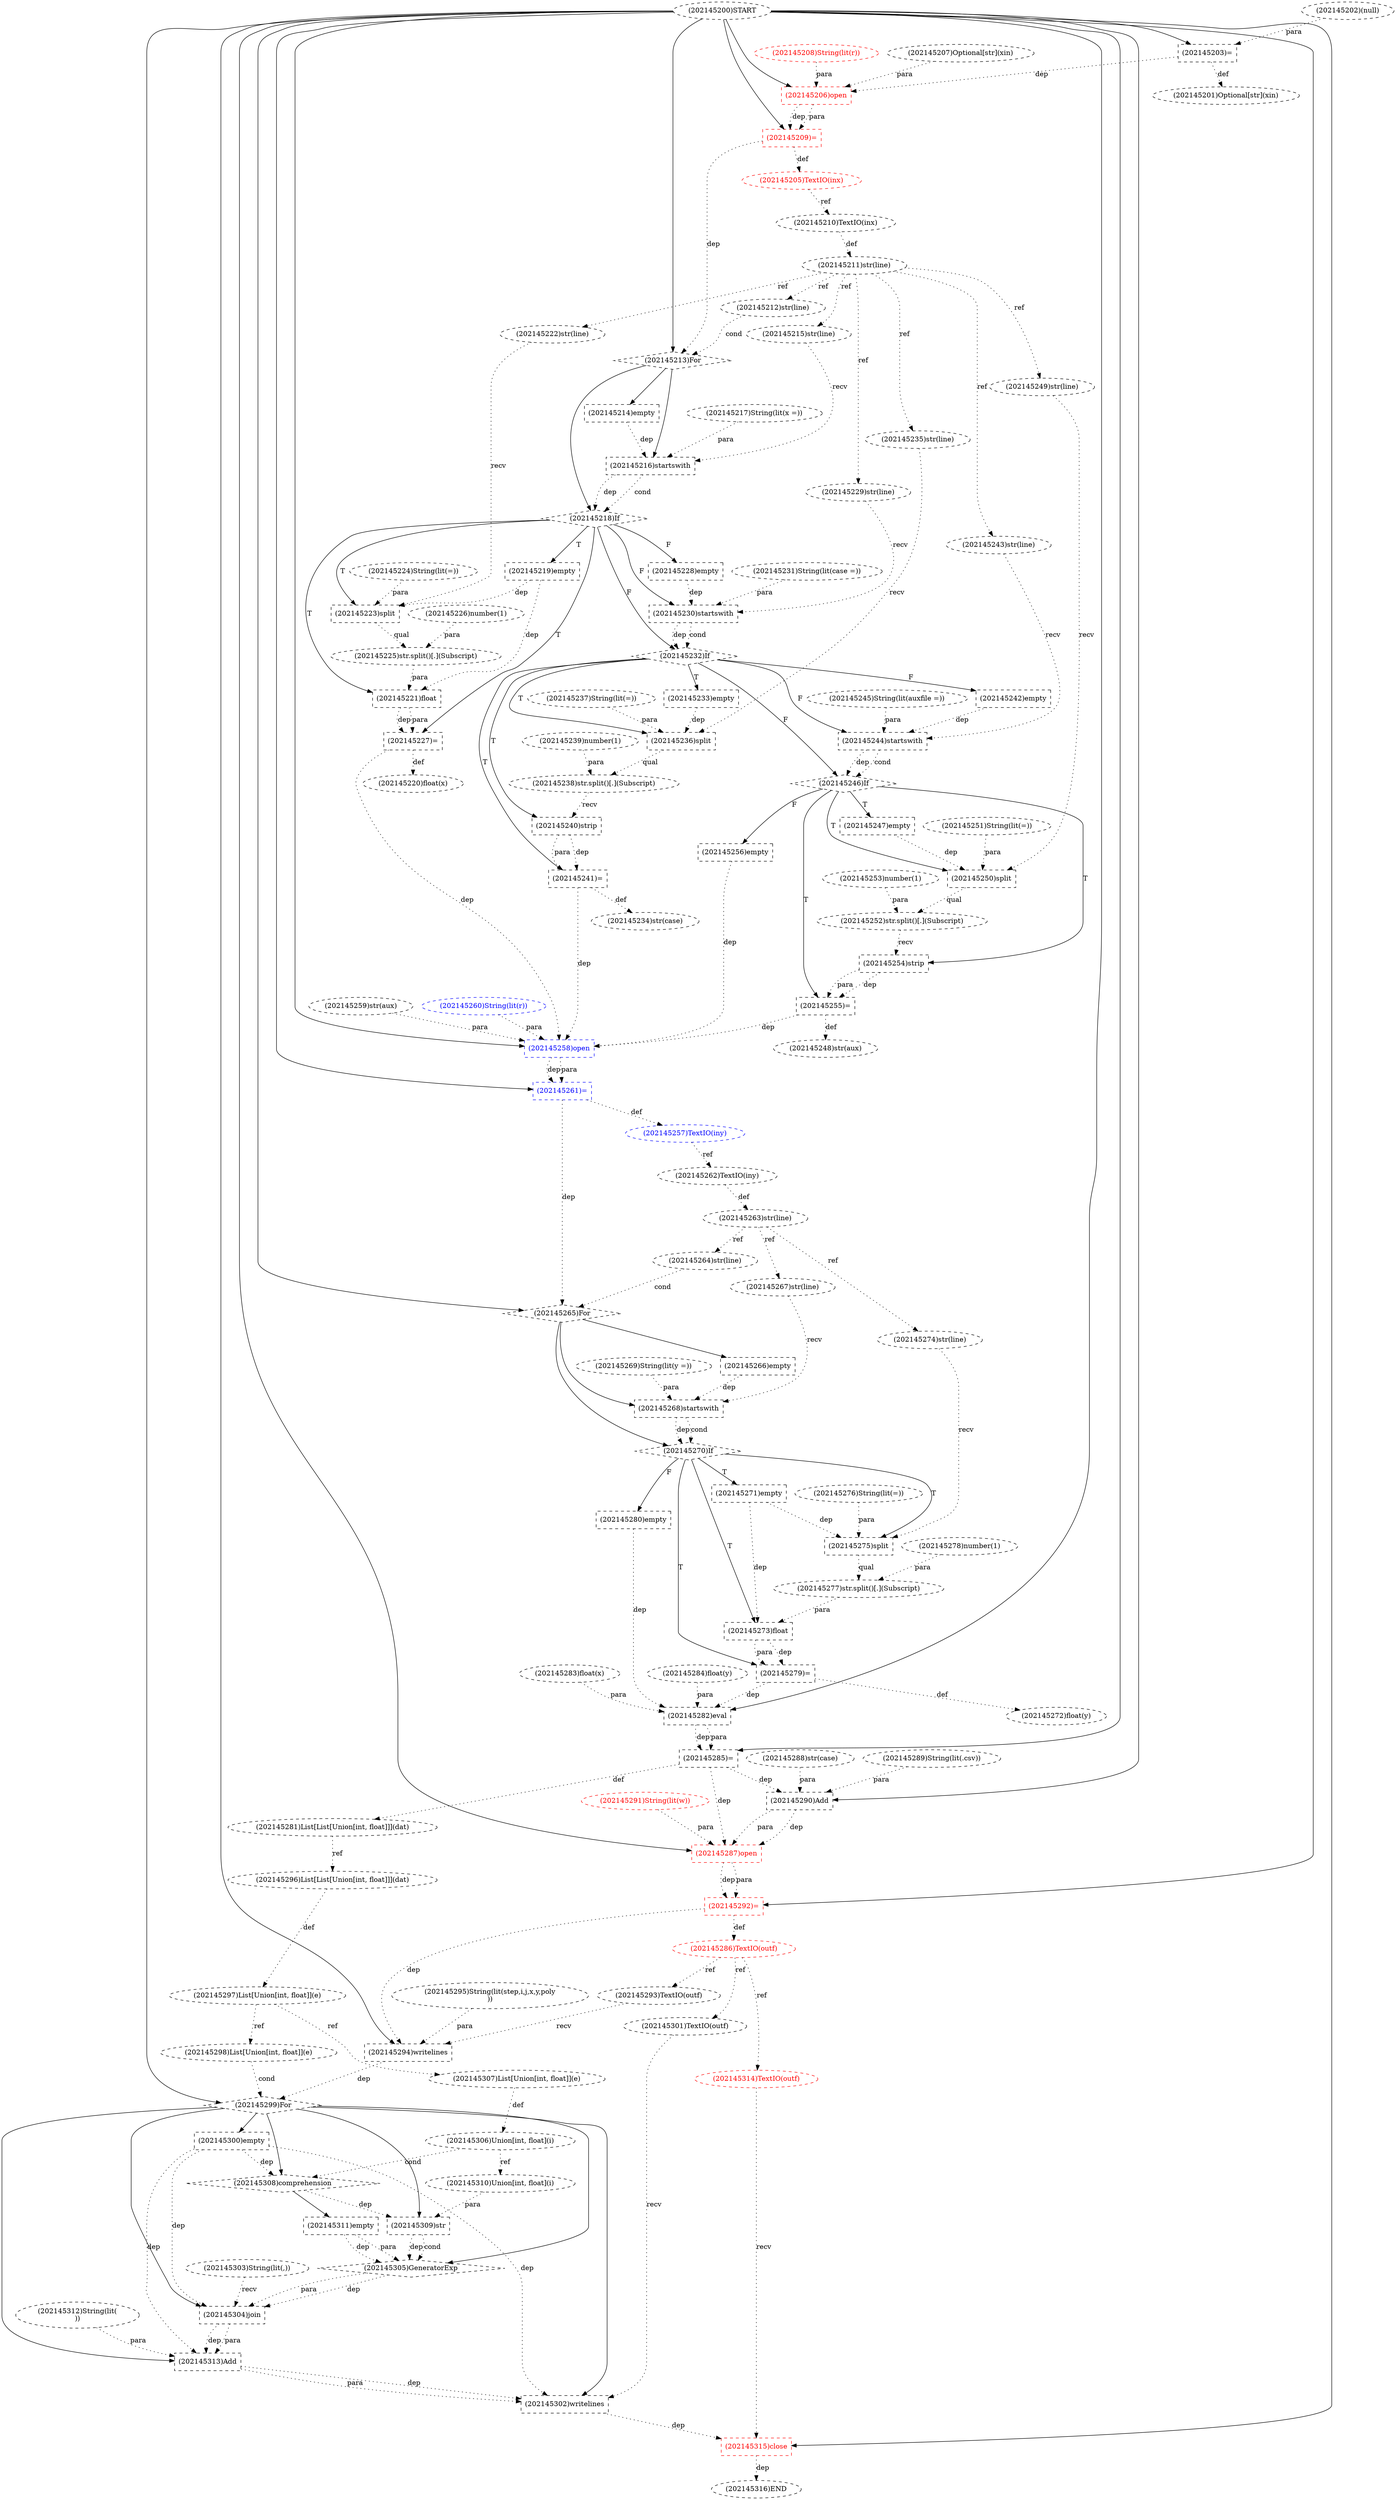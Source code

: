 digraph G {
1 [label="(202145241)=" shape=box style=dashed]
2 [label="(202145213)For" shape=diamond style=dashed]
3 [label="(202145286)TextIO(outf)" shape=ellipse style=dashed color=red fontcolor=red]
4 [label="(202145246)If" shape=diamond style=dashed]
5 [label="(202145217)String(lit(x =))" shape=ellipse style=dashed]
6 [label="(202145249)str(line)" shape=ellipse style=dashed]
7 [label="(202145266)empty" shape=box style=dashed]
8 [label="(202145292)=" shape=box style=dashed color=red fontcolor=red]
9 [label="(202145270)If" shape=diamond style=dashed]
10 [label="(202145258)open" shape=box style=dashed color=blue fontcolor=blue]
11 [label="(202145255)=" shape=box style=dashed]
12 [label="(202145308)comprehension" shape=diamond style=dashed]
13 [label="(202145275)split" shape=box style=dashed]
14 [label="(202145261)=" shape=box style=dashed color=blue fontcolor=blue]
15 [label="(202145299)For" shape=diamond style=dashed]
16 [label="(202145223)split" shape=box style=dashed]
17 [label="(202145276)String(lit(=))" shape=ellipse style=dashed]
18 [label="(202145225)str.split()[.](Subscript)" shape=ellipse style=dashed]
19 [label="(202145257)TextIO(iny)" shape=ellipse style=dashed color=blue fontcolor=blue]
20 [label="(202145277)str.split()[.](Subscript)" shape=ellipse style=dashed]
21 [label="(202145303)String(lit(,))" shape=ellipse style=dashed]
22 [label="(202145288)str(case)" shape=ellipse style=dashed]
23 [label="(202145248)str(aux)" shape=ellipse style=dashed]
24 [label="(202145267)str(line)" shape=ellipse style=dashed]
25 [label="(202145203)=" shape=box style=dashed]
26 [label="(202145307)List[Union[int, float]](e)" shape=ellipse style=dashed]
27 [label="(202145312)String(lit(
))" shape=ellipse style=dashed]
28 [label="(202145301)TextIO(outf)" shape=ellipse style=dashed]
29 [label="(202145291)String(lit(w))" shape=ellipse style=dashed color=red fontcolor=red]
30 [label="(202145250)split" shape=box style=dashed]
31 [label="(202145222)str(line)" shape=ellipse style=dashed]
32 [label="(202145264)str(line)" shape=ellipse style=dashed]
33 [label="(202145265)For" shape=diamond style=dashed]
34 [label="(202145290)Add" shape=box style=dashed]
35 [label="(202145279)=" shape=box style=dashed]
36 [label="(202145220)float(x)" shape=ellipse style=dashed]
37 [label="(202145289)String(lit(.csv))" shape=ellipse style=dashed]
38 [label="(202145316)END" style=dashed]
39 [label="(202145269)String(lit(y =))" shape=ellipse style=dashed]
40 [label="(202145305)GeneratorExp" shape=diamond style=dashed]
41 [label="(202145296)List[List[Union[int, float]]](dat)" shape=ellipse style=dashed]
42 [label="(202145205)TextIO(inx)" shape=ellipse style=dashed color=red fontcolor=red]
43 [label="(202145273)float" shape=box style=dashed]
44 [label="(202145294)writelines" shape=box style=dashed]
45 [label="(202145226)number(1)" shape=ellipse style=dashed]
46 [label="(202145314)TextIO(outf)" shape=ellipse style=dashed color=red fontcolor=red]
47 [label="(202145201)Optional[str](xin)" shape=ellipse style=dashed]
48 [label="(202145221)float" shape=box style=dashed]
49 [label="(202145219)empty" shape=box style=dashed]
50 [label="(202145310)Union[int, float](i)" shape=ellipse style=dashed]
51 [label="(202145214)empty" shape=box style=dashed]
52 [label="(202145215)str(line)" shape=ellipse style=dashed]
53 [label="(202145315)close" shape=box style=dashed color=red fontcolor=red]
54 [label="(202145311)empty" shape=box style=dashed]
55 [label="(202145253)number(1)" shape=ellipse style=dashed]
56 [label="(202145295)String(lit(step,i,j,x,y,poly
))" shape=ellipse style=dashed]
57 [label="(202145302)writelines" shape=box style=dashed]
58 [label="(202145235)str(line)" shape=ellipse style=dashed]
59 [label="(202145282)eval" shape=box style=dashed]
60 [label="(202145245)String(lit(auxfile =))" shape=ellipse style=dashed]
61 [label="(202145293)TextIO(outf)" shape=ellipse style=dashed]
62 [label="(202145304)join" shape=box style=dashed]
63 [label="(202145229)str(line)" shape=ellipse style=dashed]
64 [label="(202145280)empty" shape=box style=dashed]
65 [label="(202145285)=" shape=box style=dashed]
66 [label="(202145231)String(lit(case =))" shape=ellipse style=dashed]
67 [label="(202145233)empty" shape=box style=dashed]
68 [label="(202145298)List[Union[int, float]](e)" shape=ellipse style=dashed]
69 [label="(202145262)TextIO(iny)" shape=ellipse style=dashed]
70 [label="(202145251)String(lit(=))" shape=ellipse style=dashed]
71 [label="(202145271)empty" shape=box style=dashed]
72 [label="(202145272)float(y)" shape=ellipse style=dashed]
73 [label="(202145256)empty" shape=box style=dashed]
74 [label="(202145206)open" shape=box style=dashed color=red fontcolor=red]
75 [label="(202145224)String(lit(=))" shape=ellipse style=dashed]
76 [label="(202145284)float(y)" shape=ellipse style=dashed]
77 [label="(202145242)empty" shape=box style=dashed]
78 [label="(202145207)Optional[str](xin)" shape=ellipse style=dashed]
79 [label="(202145211)str(line)" shape=ellipse style=dashed]
80 [label="(202145274)str(line)" shape=ellipse style=dashed]
81 [label="(202145234)str(case)" shape=ellipse style=dashed]
82 [label="(202145263)str(line)" shape=ellipse style=dashed]
83 [label="(202145239)number(1)" shape=ellipse style=dashed]
84 [label="(202145202)(null)" shape=ellipse style=dashed]
85 [label="(202145260)String(lit(r))" shape=ellipse style=dashed color=blue fontcolor=blue]
86 [label="(202145309)str" shape=box style=dashed]
87 [label="(202145300)empty" shape=box style=dashed]
88 [label="(202145218)If" shape=diamond style=dashed]
89 [label="(202145244)startswith" shape=box style=dashed]
90 [label="(202145208)String(lit(r))" shape=ellipse style=dashed color=red fontcolor=red]
91 [label="(202145209)=" shape=box style=dashed color=red fontcolor=red]
92 [label="(202145210)TextIO(inx)" shape=ellipse style=dashed]
93 [label="(202145313)Add" shape=box style=dashed]
94 [label="(202145200)START" style=dashed]
95 [label="(202145281)List[List[Union[int, float]]](dat)" shape=ellipse style=dashed]
96 [label="(202145297)List[Union[int, float]](e)" shape=ellipse style=dashed]
97 [label="(202145237)String(lit(=))" shape=ellipse style=dashed]
98 [label="(202145228)empty" shape=box style=dashed]
99 [label="(202145259)str(aux)" shape=ellipse style=dashed]
100 [label="(202145212)str(line)" shape=ellipse style=dashed]
101 [label="(202145227)=" shape=box style=dashed]
102 [label="(202145283)float(x)" shape=ellipse style=dashed]
103 [label="(202145232)If" shape=diamond style=dashed]
104 [label="(202145252)str.split()[.](Subscript)" shape=ellipse style=dashed]
105 [label="(202145278)number(1)" shape=ellipse style=dashed]
106 [label="(202145230)startswith" shape=box style=dashed]
107 [label="(202145243)str(line)" shape=ellipse style=dashed]
108 [label="(202145306)Union[int, float](i)" shape=ellipse style=dashed]
109 [label="(202145247)empty" shape=box style=dashed]
110 [label="(202145236)split" shape=box style=dashed]
111 [label="(202145254)strip" shape=box style=dashed]
112 [label="(202145287)open" shape=box style=dashed color=red fontcolor=red]
113 [label="(202145216)startswith" shape=box style=dashed]
114 [label="(202145240)strip" shape=box style=dashed]
115 [label="(202145238)str.split()[.](Subscript)" shape=ellipse style=dashed]
116 [label="(202145268)startswith" shape=box style=dashed]
103 -> 1 [label="T"];
114 -> 1 [label="dep" style=dotted];
114 -> 1 [label="para" style=dotted];
94 -> 2 [label="" style=solid];
100 -> 2 [label="cond" style=dotted];
91 -> 2 [label="dep" style=dotted];
8 -> 3 [label="def" style=dotted];
103 -> 4 [label="F"];
89 -> 4 [label="dep" style=dotted];
89 -> 4 [label="cond" style=dotted];
79 -> 6 [label="ref" style=dotted];
33 -> 7 [label="" style=solid];
94 -> 8 [label="" style=solid];
112 -> 8 [label="dep" style=dotted];
112 -> 8 [label="para" style=dotted];
33 -> 9 [label="" style=solid];
116 -> 9 [label="dep" style=dotted];
116 -> 9 [label="cond" style=dotted];
94 -> 10 [label="" style=solid];
99 -> 10 [label="para" style=dotted];
85 -> 10 [label="para" style=dotted];
1 -> 10 [label="dep" style=dotted];
73 -> 10 [label="dep" style=dotted];
11 -> 10 [label="dep" style=dotted];
101 -> 10 [label="dep" style=dotted];
4 -> 11 [label="T"];
111 -> 11 [label="dep" style=dotted];
111 -> 11 [label="para" style=dotted];
15 -> 12 [label="" style=solid];
108 -> 12 [label="cond" style=dotted];
87 -> 12 [label="dep" style=dotted];
9 -> 13 [label="T"];
80 -> 13 [label="recv" style=dotted];
17 -> 13 [label="para" style=dotted];
71 -> 13 [label="dep" style=dotted];
94 -> 14 [label="" style=solid];
10 -> 14 [label="dep" style=dotted];
10 -> 14 [label="para" style=dotted];
94 -> 15 [label="" style=solid];
68 -> 15 [label="cond" style=dotted];
44 -> 15 [label="dep" style=dotted];
88 -> 16 [label="T"];
31 -> 16 [label="recv" style=dotted];
75 -> 16 [label="para" style=dotted];
49 -> 16 [label="dep" style=dotted];
16 -> 18 [label="qual" style=dotted];
45 -> 18 [label="para" style=dotted];
14 -> 19 [label="def" style=dotted];
13 -> 20 [label="qual" style=dotted];
105 -> 20 [label="para" style=dotted];
11 -> 23 [label="def" style=dotted];
82 -> 24 [label="ref" style=dotted];
94 -> 25 [label="" style=solid];
84 -> 25 [label="para" style=dotted];
96 -> 26 [label="ref" style=dotted];
3 -> 28 [label="ref" style=dotted];
4 -> 30 [label="T"];
6 -> 30 [label="recv" style=dotted];
70 -> 30 [label="para" style=dotted];
109 -> 30 [label="dep" style=dotted];
79 -> 31 [label="ref" style=dotted];
82 -> 32 [label="ref" style=dotted];
94 -> 33 [label="" style=solid];
32 -> 33 [label="cond" style=dotted];
14 -> 33 [label="dep" style=dotted];
94 -> 34 [label="" style=solid];
22 -> 34 [label="para" style=dotted];
37 -> 34 [label="para" style=dotted];
65 -> 34 [label="dep" style=dotted];
9 -> 35 [label="T"];
43 -> 35 [label="dep" style=dotted];
43 -> 35 [label="para" style=dotted];
101 -> 36 [label="def" style=dotted];
53 -> 38 [label="dep" style=dotted];
15 -> 40 [label="" style=solid];
86 -> 40 [label="dep" style=dotted];
86 -> 40 [label="cond" style=dotted];
54 -> 40 [label="dep" style=dotted];
54 -> 40 [label="para" style=dotted];
95 -> 41 [label="ref" style=dotted];
91 -> 42 [label="def" style=dotted];
9 -> 43 [label="T"];
20 -> 43 [label="para" style=dotted];
71 -> 43 [label="dep" style=dotted];
94 -> 44 [label="" style=solid];
61 -> 44 [label="recv" style=dotted];
56 -> 44 [label="para" style=dotted];
8 -> 44 [label="dep" style=dotted];
3 -> 46 [label="ref" style=dotted];
25 -> 47 [label="def" style=dotted];
88 -> 48 [label="T"];
18 -> 48 [label="para" style=dotted];
49 -> 48 [label="dep" style=dotted];
88 -> 49 [label="T"];
108 -> 50 [label="ref" style=dotted];
2 -> 51 [label="" style=solid];
79 -> 52 [label="ref" style=dotted];
94 -> 53 [label="" style=solid];
46 -> 53 [label="recv" style=dotted];
57 -> 53 [label="dep" style=dotted];
12 -> 54 [label="" style=solid];
15 -> 57 [label="" style=solid];
28 -> 57 [label="recv" style=dotted];
93 -> 57 [label="dep" style=dotted];
93 -> 57 [label="para" style=dotted];
87 -> 57 [label="dep" style=dotted];
79 -> 58 [label="ref" style=dotted];
94 -> 59 [label="" style=solid];
102 -> 59 [label="para" style=dotted];
76 -> 59 [label="para" style=dotted];
64 -> 59 [label="dep" style=dotted];
35 -> 59 [label="dep" style=dotted];
3 -> 61 [label="ref" style=dotted];
15 -> 62 [label="" style=solid];
21 -> 62 [label="recv" style=dotted];
40 -> 62 [label="dep" style=dotted];
40 -> 62 [label="para" style=dotted];
87 -> 62 [label="dep" style=dotted];
79 -> 63 [label="ref" style=dotted];
9 -> 64 [label="F"];
94 -> 65 [label="" style=solid];
59 -> 65 [label="dep" style=dotted];
59 -> 65 [label="para" style=dotted];
103 -> 67 [label="T"];
96 -> 68 [label="ref" style=dotted];
19 -> 69 [label="ref" style=dotted];
9 -> 71 [label="T"];
35 -> 72 [label="def" style=dotted];
4 -> 73 [label="F"];
94 -> 74 [label="" style=solid];
78 -> 74 [label="para" style=dotted];
90 -> 74 [label="para" style=dotted];
25 -> 74 [label="dep" style=dotted];
103 -> 77 [label="F"];
92 -> 79 [label="def" style=dotted];
82 -> 80 [label="ref" style=dotted];
1 -> 81 [label="def" style=dotted];
69 -> 82 [label="def" style=dotted];
15 -> 86 [label="" style=solid];
50 -> 86 [label="para" style=dotted];
12 -> 86 [label="dep" style=dotted];
15 -> 87 [label="" style=solid];
2 -> 88 [label="" style=solid];
113 -> 88 [label="dep" style=dotted];
113 -> 88 [label="cond" style=dotted];
103 -> 89 [label="F"];
107 -> 89 [label="recv" style=dotted];
60 -> 89 [label="para" style=dotted];
77 -> 89 [label="dep" style=dotted];
94 -> 91 [label="" style=solid];
74 -> 91 [label="dep" style=dotted];
74 -> 91 [label="para" style=dotted];
42 -> 92 [label="ref" style=dotted];
15 -> 93 [label="" style=solid];
62 -> 93 [label="dep" style=dotted];
62 -> 93 [label="para" style=dotted];
27 -> 93 [label="para" style=dotted];
87 -> 93 [label="dep" style=dotted];
65 -> 95 [label="def" style=dotted];
41 -> 96 [label="def" style=dotted];
88 -> 98 [label="F"];
79 -> 100 [label="ref" style=dotted];
88 -> 101 [label="T"];
48 -> 101 [label="dep" style=dotted];
48 -> 101 [label="para" style=dotted];
88 -> 103 [label="F"];
106 -> 103 [label="dep" style=dotted];
106 -> 103 [label="cond" style=dotted];
30 -> 104 [label="qual" style=dotted];
55 -> 104 [label="para" style=dotted];
88 -> 106 [label="F"];
63 -> 106 [label="recv" style=dotted];
66 -> 106 [label="para" style=dotted];
98 -> 106 [label="dep" style=dotted];
79 -> 107 [label="ref" style=dotted];
26 -> 108 [label="def" style=dotted];
4 -> 109 [label="T"];
103 -> 110 [label="T"];
58 -> 110 [label="recv" style=dotted];
97 -> 110 [label="para" style=dotted];
67 -> 110 [label="dep" style=dotted];
4 -> 111 [label="T"];
104 -> 111 [label="recv" style=dotted];
94 -> 112 [label="" style=solid];
34 -> 112 [label="dep" style=dotted];
34 -> 112 [label="para" style=dotted];
29 -> 112 [label="para" style=dotted];
65 -> 112 [label="dep" style=dotted];
2 -> 113 [label="" style=solid];
52 -> 113 [label="recv" style=dotted];
5 -> 113 [label="para" style=dotted];
51 -> 113 [label="dep" style=dotted];
103 -> 114 [label="T"];
115 -> 114 [label="recv" style=dotted];
110 -> 115 [label="qual" style=dotted];
83 -> 115 [label="para" style=dotted];
33 -> 116 [label="" style=solid];
24 -> 116 [label="recv" style=dotted];
39 -> 116 [label="para" style=dotted];
7 -> 116 [label="dep" style=dotted];
}